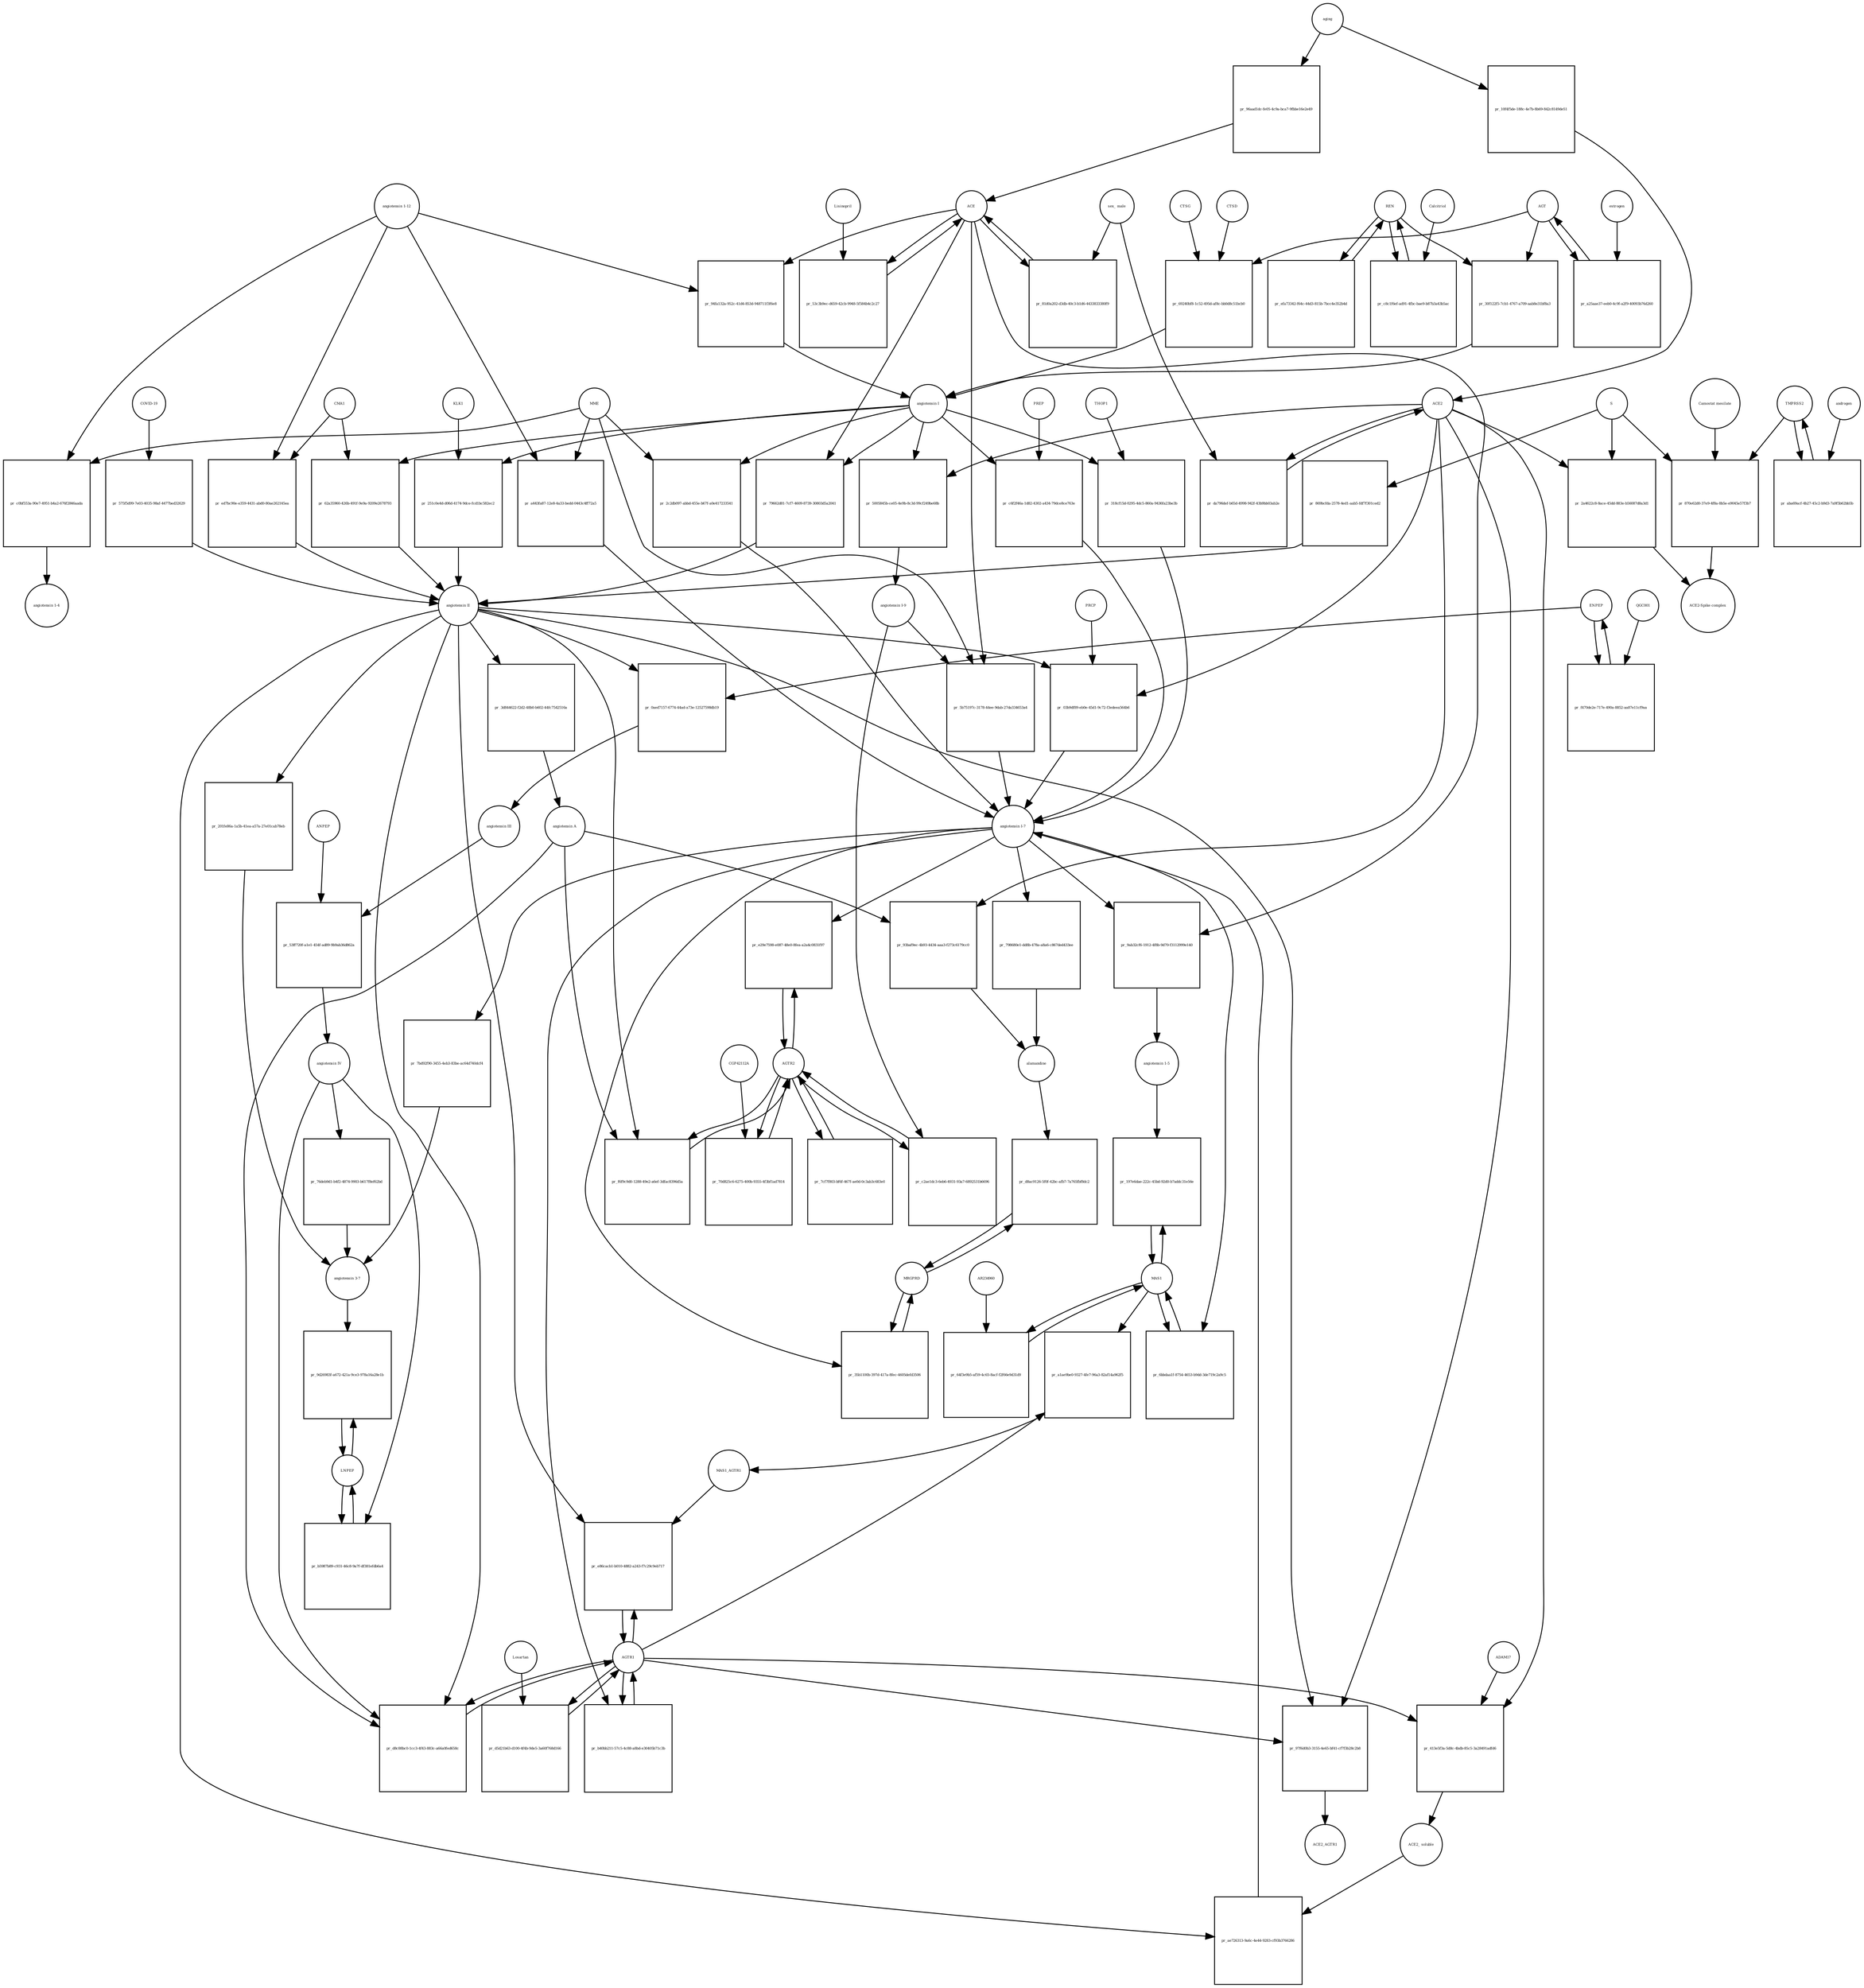 strict digraph  {
"angiotensin I" [annotation="urn_miriam_obo.chebi_CHEBI%3A2718", bipartite=0, cls="simple chemical", fontsize=4, label="angiotensin I", shape=circle];
"pr_79662d81-7cf7-4609-8739-30803d5a2041" [annotation="", bipartite=1, cls=process, fontsize=4, label="pr_79662d81-7cf7-4609-8739-30803d5a2041", shape=square];
"angiotensin II" [annotation="urn_miriam_obo.chebi_CHEBI%3A2718", bipartite=0, cls="simple chemical", fontsize=4, label="angiotensin II", shape=circle];
ACE [annotation="urn_miriam_hgnc_HGNC%3A2707", bipartite=0, cls=macromolecule, fontsize=4, label=ACE, shape=circle];
"pr_5005845b-ce05-4e9b-8c3d-99cf249be68b" [annotation="", bipartite=1, cls=process, fontsize=4, label="pr_5005845b-ce05-4e9b-8c3d-99cf249be68b", shape=square];
"angiotensin I-9" [annotation="urn_miriam_obo.chebi_CHEBI%3A80128", bipartite=0, cls="simple chemical", fontsize=4, label="angiotensin I-9", shape=circle];
ACE2 [annotation="urn_miriam_hgnc_HGNC%3A13557", bipartite=0, cls=macromolecule, fontsize=4, label=ACE2, shape=circle];
"pr_5b75197c-3178-44ee-9dab-27da334653a4" [annotation="", bipartite=1, cls=process, fontsize=4, label="pr_5b75197c-3178-44ee-9dab-27da334653a4", shape=square];
"angiotensin I-7" [annotation="urn_miriam_obo.chebi_CHEBI%3A55438", bipartite=0, cls="simple chemical", fontsize=4, label="angiotensin I-7", shape=circle];
MME [annotation="urn_miriam_hgnc_HGNC%3A7154", bipartite=0, cls=macromolecule, fontsize=4, label=MME, shape=circle];
"pr_03b9df89-eb0e-45d1-9c72-f3edeea564b6" [annotation="", bipartite=1, cls=process, fontsize=4, label="pr_03b9df89-eb0e-45d1-9c72-f3edeea564b6", shape=square];
PRCP [annotation="urn_miriam_hgnc_HGNC%3A9344", bipartite=0, cls=macromolecule, fontsize=4, label=PRCP, shape=circle];
"pr_9ab32cf6-1912-4f8b-9d70-f3112999e140" [annotation="", bipartite=1, cls=process, fontsize=4, label="pr_9ab32cf6-1912-4f8b-9d70-f3112999e140", shape=square];
"angiotensin 1-5" [annotation="urn_miriam_obo.chebi_CHEBI%3A80129", bipartite=0, cls="simple chemical", fontsize=4, label="angiotensin 1-5", shape=circle];
REN [annotation="urn_miriam_hgnc_HGNC%3A9958", bipartite=0, cls=macromolecule, fontsize=4, label=REN, shape=circle];
"pr_c8c1f6ef-ad91-4fbc-bae9-b87b3a43b5ac" [annotation="", bipartite=1, cls="omitted process", fontsize=4, label="pr_c8c1f6ef-ad91-4fbc-bae9-b87b3a43b5ac", shape=square];
Calcitriol [annotation="urn_miriam_obo.chebi_CHEBI%3A17823", bipartite=0, cls="simple chemical", fontsize=4, label=Calcitriol, shape=circle];
AGT [annotation="urn_miriam_hgnc_HGNC%3A333", bipartite=0, cls=macromolecule, fontsize=4, label=AGT, shape=circle];
"pr_30f122f5-7cb1-4767-a709-aab8e31bf8a3" [annotation="", bipartite=1, cls=process, fontsize=4, label="pr_30f122f5-7cb1-4767-a709-aab8e31bf8a3", shape=square];
"pr_2c2db097-abbd-455e-b67f-a0e417233541" [annotation="", bipartite=1, cls=process, fontsize=4, label="pr_2c2db097-abbd-455e-b67f-a0e417233541", shape=square];
MAS1 [annotation="urn_miriam_hgnc_HGNC%3A6899", bipartite=0, cls=macromolecule, fontsize=4, label=MAS1, shape=circle];
"pr_197e6dae-222c-45bd-92d0-b7addc31e56e" [annotation="", bipartite=1, cls=process, fontsize=4, label="pr_197e6dae-222c-45bd-92d0-b7addc31e56e", shape=square];
"pr_798680e1-dd8b-478a-a8a6-c867ded433ee" [annotation="", bipartite=1, cls=process, fontsize=4, label="pr_798680e1-dd8b-478a-a8a6-c867ded433ee", shape=square];
alamandine [annotation="", bipartite=0, cls="simple chemical", fontsize=4, label=alamandine, shape=circle];
"pr_3d844622-f2d2-48b0-b602-44fc7542516a" [annotation="", bipartite=1, cls=process, fontsize=4, label="pr_3d844622-f2d2-48b0-b602-44fc7542516a", shape=square];
"angiotensin A" [annotation="urn_miriam_kegg.compound_C20970", bipartite=0, cls="simple chemical", fontsize=4, label="angiotensin A", shape=circle];
"pr_93baf9ec-4b93-4434-aaa3-f273c6179cc0" [annotation="", bipartite=1, cls=process, fontsize=4, label="pr_93baf9ec-4b93-4434-aaa3-f273c6179cc0", shape=square];
"pr_0aed7157-6774-44ad-a73e-12527598db19" [annotation="", bipartite=1, cls=process, fontsize=4, label="pr_0aed7157-6774-44ad-a73e-12527598db19", shape=square];
"angiotensin III" [annotation="urn_miriam_obo.chebi_CHEBI%3A89666", bipartite=0, cls="simple chemical", fontsize=4, label="angiotensin III", shape=circle];
ENPEP [annotation="", bipartite=0, cls=macromolecule, fontsize=4, label=ENPEP, shape=circle];
"pr_53ff720f-a1e1-454f-ad89-9b9ab36d862a" [annotation="", bipartite=1, cls=process, fontsize=4, label="pr_53ff720f-a1e1-454f-ad89-9b9ab36d862a", shape=square];
"angiotensin IV" [annotation="urn_miriam_pubmed_32333398|urn_miriam_obo.chebi_CHEBI%3A80127", bipartite=0, cls="simple chemical", fontsize=4, label="angiotensin IV", shape=circle];
"ANPEP " [annotation="urn_miriam_hgnc_HGNC%3A500", bipartite=0, cls=macromolecule, fontsize=4, label="ANPEP ", shape=circle];
AGTR2 [annotation="urn_miriam_hgnc_HGNC%3A338", bipartite=0, cls=macromolecule, fontsize=4, label=AGTR2, shape=circle];
"pr_70d825c6-6275-400b-9355-4f3bf1ad7814" [annotation="", bipartite=1, cls=process, fontsize=4, label="pr_70d825c6-6275-400b-9355-4f3bf1ad7814", shape=square];
CGP42112A [annotation="urn_miriam_obo.chebi_CHEBI%3A147302", bipartite=0, cls="simple chemical", fontsize=4, label=CGP42112A, shape=circle];
"pr_efa73342-f64c-44d3-815b-7bcc4e352b4d" [annotation="", bipartite=1, cls=process, fontsize=4, label="pr_efa73342-f64c-44d3-815b-7bcc4e352b4d", shape=square];
"pr_413e5f3a-5d8c-4bdb-85c5-3a28491adfd6" [annotation="", bipartite=1, cls=process, fontsize=4, label="pr_413e5f3a-5d8c-4bdb-85c5-3a28491adfd6", shape=square];
"ACE2_ soluble" [annotation="urn_miriam_hgnc.symbol_ACE2", bipartite=0, cls=macromolecule, fontsize=4, label="ACE2_ soluble", shape=circle];
ADAM17 [annotation="urn_miriam_hgnc_HGNC%3A195", bipartite=0, cls=macromolecule, fontsize=4, label=ADAM17, shape=circle];
AGTR1 [annotation="urn_miriam_hgnc_HGNC%3A336", bipartite=0, cls=macromolecule, fontsize=4, label=AGTR1, shape=circle];
"pr_f6f9c9d0-1288-49e2-a6ef-3dfac8396d5a" [annotation="", bipartite=1, cls=process, fontsize=4, label="pr_f6f9c9d0-1288-49e2-a6ef-3dfac8396d5a", shape=square];
"pr_10f4f5de-188c-4e7b-8b69-842c8149de51" [annotation="", bipartite=1, cls=process, fontsize=4, label="pr_10f4f5de-188c-4e7b-8b69-842c8149de51", shape=square];
aging [annotation="urn_miriam_obo.go_GO%3A0007568", bipartite=0, cls=phenotype, fontsize=4, label=aging, shape=circle];
MRGPRD [annotation="urn_miriam_hgnc_HGNC%3A29626", bipartite=0, cls=macromolecule, fontsize=4, label=MRGPRD, shape=circle];
"pr_d8ac9126-5f0f-42bc-afb7-7a765fbf8dc2" [annotation="", bipartite=1, cls=process, fontsize=4, label="pr_d8ac9126-5f0f-42bc-afb7-7a765fbf8dc2", shape=square];
"pr_ae726313-9a6c-4e44-9283-cf93b3766286" [annotation="", bipartite=1, cls=process, fontsize=4, label="pr_ae726313-9a6c-4e44-9283-cf93b3766286", shape=square];
"pr_96aad1dc-fe05-4c9a-bca7-9fbbe16e2e49" [annotation="", bipartite=1, cls=process, fontsize=4, label="pr_96aad1dc-fe05-4c9a-bca7-9fbbe16e2e49", shape=square];
"pr_da796def-b65d-4998-942f-43b9bb03ab2e" [annotation="", bipartite=1, cls=process, fontsize=4, label="pr_da796def-b65d-4998-942f-43b9bb03ab2e", shape=square];
"sex_ male" [annotation=urn_miriam_mesh_D008297, bipartite=0, cls=phenotype, fontsize=4, label="sex_ male", shape=circle];
"pr_869bcfda-2578-4ed1-aab5-fdf7f301ced2" [annotation="", bipartite=1, cls=process, fontsize=4, label="pr_869bcfda-2578-4ed1-aab5-fdf7f301ced2", shape=square];
S [annotation="urn_miriam_uniprot_P0DTC2|urn_miriam_uniprot_P59594", bipartite=0, cls=macromolecule, fontsize=4, label=S, shape=circle];
"pr_81d0a202-d3db-40c3-b1d6-4433833380f9" [annotation="", bipartite=1, cls=process, fontsize=4, label="pr_81d0a202-d3db-40c3-b1d6-4433833380f9", shape=square];
"pr_d8c88bc0-1cc3-4f43-883c-a66a0fed658c" [annotation="", bipartite=1, cls=process, fontsize=4, label="pr_d8c88bc0-1cc3-4f43-883c-a66a0fed658c", shape=square];
"pr_97f6d0b3-3155-4e65-bf41-cf7f3b28c2b8" [annotation="", bipartite=1, cls=process, fontsize=4, label="pr_97f6d0b3-3155-4e65-bf41-cf7f3b28c2b8", shape=square];
ACE2_AGTR1 [annotation=urn_miriam_pubmed_25225202, bipartite=0, cls=complex, fontsize=4, label=ACE2_AGTR1, shape=circle];
"pr_2a4622c8-8ace-45dd-883e-b56087d8a3d1" [annotation="", bipartite=1, cls=process, fontsize=4, label="pr_2a4622c8-8ace-45dd-883e-b56087d8a3d1", shape=square];
"ACE2-Spike complex" [annotation=urn_miriam_pubmed_32275855, bipartite=0, cls=complex, fontsize=4, label="ACE2-Spike complex", shape=circle];
"pr_575f5d99-7e03-4035-98af-4477bed32629" [annotation="", bipartite=1, cls=process, fontsize=4, label="pr_575f5d99-7e03-4035-98af-4477bed32629", shape=square];
"COVID-19" [annotation="urn_miriam_taxonomy_2697049|urn_miriam_mesh_C000657245", bipartite=0, cls=phenotype, fontsize=4, label="COVID-19", shape=circle];
"angiotensin 1-12" [annotation=urn_miriam_pubmed_27465904, bipartite=0, cls="simple chemical", fontsize=4, label="angiotensin 1-12", shape=circle];
"pr_ed7bc90e-e359-4431-abd0-80ae262145ea" [annotation="", bipartite=1, cls=process, fontsize=4, label="pr_ed7bc90e-e359-4431-abd0-80ae262145ea", shape=square];
CMA1 [annotation="urn_miriam_hgnc_HGNC%3A2097", bipartite=0, cls=macromolecule, fontsize=4, label=CMA1, shape=circle];
TMPRSS2 [annotation="urn_miriam_hgnc_HGNC%3A11876", bipartite=0, cls=macromolecule, fontsize=4, label=TMPRSS2, shape=circle];
"pr_aba69acf-4b27-45c2-b9d3-7a9f5b62bb5b" [annotation="", bipartite=1, cls="omitted process", fontsize=4, label="pr_aba69acf-4b27-45c2-b9d3-7a9f5b62bb5b", shape=square];
androgen [annotation="urn_miriam_obo.chebi_CHEBI%3A50113", bipartite=0, cls="simple chemical", fontsize=4, label=androgen, shape=circle];
"pr_a25aae37-eeb0-4c9f-a2f9-40093b76d260" [annotation="", bipartite=1, cls="omitted process", fontsize=4, label="pr_a25aae37-eeb0-4c9f-a2f9-40093b76d260", shape=square];
estrogen [annotation="urn_miriam_obo.chebi_CHEBI%3A50114", bipartite=0, cls="simple chemical", fontsize=4, label=estrogen, shape=circle];
"pr_c0bf553a-90e7-4951-b4a2-676f2846aada" [annotation="", bipartite=1, cls=process, fontsize=4, label="pr_c0bf553a-90e7-4951-b4a2-676f2846aada", shape=square];
"angiotensin 1-4" [annotation=urn_miriam_pubmed_22490446, bipartite=0, cls="simple chemical", fontsize=4, label="angiotensin 1-4", shape=circle];
"pr_a1ae9be0-9327-4fe7-96a3-82af14a962f5" [annotation="", bipartite=1, cls=process, fontsize=4, label="pr_a1ae9be0-9327-4fe7-96a3-82af14a962f5", shape=square];
MAS1_AGTR1 [annotation=urn_miriam_pubmed_15809376, bipartite=0, cls=complex, fontsize=4, label=MAS1_AGTR1, shape=circle];
"pr_e86cacb1-b010-4882-a243-f7c29c9eb717" [annotation="", bipartite=1, cls=process, fontsize=4, label="pr_e86cacb1-b010-4882-a243-f7c29c9eb717", shape=square];
"pr_53c3b9ec-d659-42cb-9948-5f584b4c2c27" [annotation="", bipartite=1, cls=process, fontsize=4, label="pr_53c3b9ec-d659-42cb-9948-5f584b4c2c27", shape=square];
Lisinopril [annotation="urn_miriam_obo.chebi_CHEBI%3A43755", bipartite=0, cls="simple chemical", fontsize=4, label=Lisinopril, shape=circle];
"pr_94fa132a-952c-41d4-853d-948711f3f6e8" [annotation="", bipartite=1, cls=process, fontsize=4, label="pr_94fa132a-952c-41d4-853d-948711f3f6e8", shape=square];
LNPEP [annotation="urn_miriam_hgnc_HGNC%3A6656", bipartite=0, cls=macromolecule, fontsize=4, label=LNPEP, shape=circle];
"pr_b5987b89-c931-46c8-9a7f-df381efdb6a4" [annotation="", bipartite=1, cls=process, fontsize=4, label="pr_b5987b89-c931-46c8-9a7f-df381efdb6a4", shape=square];
"pr_a443fa87-12e8-4a33-bedd-0443c4ff72a5" [annotation="", bipartite=1, cls=process, fontsize=4, label="pr_a443fa87-12e8-4a33-bedd-0443c4ff72a5", shape=square];
"pr_64f3e9b5-af59-4c65-8acf-f2f66e9d31d9" [annotation="", bipartite=1, cls=process, fontsize=4, label="pr_64f3e9b5-af59-4c65-8acf-f2f66e9d31d9", shape=square];
AR234960 [annotation="urn_miriam_pubchem.compound_146025955", bipartite=0, cls="simple chemical", fontsize=4, label=AR234960, shape=circle];
"pr_f470de2e-717e-490a-8852-aa87e11cf9aa" [annotation="", bipartite=1, cls=process, fontsize=4, label="pr_f470de2e-717e-490a-8852-aa87e11cf9aa", shape=square];
QGC001 [annotation=urn_miriam_pubmed_24337978, bipartite=0, cls="simple chemical", fontsize=4, label=QGC001, shape=circle];
"pr_69240bf8-1c52-495d-af8c-bb0d8c51bcb0" [annotation="", bipartite=1, cls=process, fontsize=4, label="pr_69240bf8-1c52-495d-af8c-bb0d8c51bcb0", shape=square];
CTSD [annotation="urn_miriam_hgnc_HGNC%3A2529", bipartite=0, cls=macromolecule, fontsize=4, label=CTSD, shape=circle];
CTSG [annotation="urn_miriam_hgnc_HGNC%3A2532", bipartite=0, cls=macromolecule, fontsize=4, label=CTSG, shape=circle];
"pr_62a35960-426b-491f-9e9a-9209e2678793" [annotation="", bipartite=1, cls=process, fontsize=4, label="pr_62a35960-426b-491f-9e9a-9209e2678793", shape=square];
"pr_251c0e4d-d06d-4174-9dce-fcd1bc582ec2" [annotation="", bipartite=1, cls=process, fontsize=4, label="pr_251c0e4d-d06d-4174-9dce-fcd1bc582ec2", shape=square];
KLK1 [annotation="urn_miriam_hgnc_HGNC%3A6357|urn_miriam_pubmed_6555043", bipartite=0, cls=macromolecule, fontsize=4, label=KLK1, shape=circle];
"pr_318cf15d-0295-4dc5-860a-9436fa23be3b" [annotation="", bipartite=1, cls=process, fontsize=4, label="pr_318cf15d-0295-4dc5-860a-9436fa23be3b", shape=square];
THOP1 [annotation="urn_miriam_hgnc_HGNC%3A11793", bipartite=0, cls=macromolecule, fontsize=4, label=THOP1, shape=circle];
"pr_c6f2f46a-1d82-4302-a434-79dce8ce763e" [annotation="", bipartite=1, cls=process, fontsize=4, label="pr_c6f2f46a-1d82-4302-a434-79dce8ce763e", shape=square];
PREP [annotation="urn_miriam_hgnc_HGNC%3A9358", bipartite=0, cls=macromolecule, fontsize=4, label=PREP, shape=circle];
"pr_d5d21b63-d100-4f4b-9de5-3a60f768d166" [annotation="", bipartite=1, cls=process, fontsize=4, label="pr_d5d21b63-d100-4f4b-9de5-3a60f768d166", shape=square];
Losartan [annotation="urn_miriam_obo.chebi_CHEBI%3A6541", bipartite=0, cls="simple chemical", fontsize=4, label=Losartan, shape=circle];
"pr_b40bb211-57c5-4c88-a8bd-e30405b71c3b" [annotation="", bipartite=1, cls=process, fontsize=4, label="pr_b40bb211-57c5-4c88-a8bd-e30405b71c3b", shape=square];
"pr_7cf7f803-bf6f-467f-ae0d-0c3ab3c683e0" [annotation="", bipartite=1, cls=process, fontsize=4, label="pr_7cf7f803-bf6f-467f-ae0d-0c3ab3c683e0", shape=square];
"pr_e29e7598-e087-48e0-8fea-a2a4c0831f97" [annotation="", bipartite=1, cls=process, fontsize=4, label="pr_e29e7598-e087-48e0-8fea-a2a4c0831f97", shape=square];
"pr_c2ae1dc3-6eb6-4931-93a7-6892531b6696" [annotation="", bipartite=1, cls=process, fontsize=4, label="pr_c2ae1dc3-6eb6-4931-93a7-6892531b6696", shape=square];
"pr_6bbdaa1f-8754-4653-b9dd-3de719c2a9c5" [annotation="", bipartite=1, cls=process, fontsize=4, label="pr_6bbdaa1f-8754-4653-b9dd-3de719c2a9c5", shape=square];
"pr_35b1100b-397d-417a-8fec-4605defd3506" [annotation="", bipartite=1, cls=process, fontsize=4, label="pr_35b1100b-397d-417a-8fec-4605defd3506", shape=square];
"pr_7bd92f90-3455-4eb3-83be-ac64d740dcf4" [annotation="", bipartite=1, cls=process, fontsize=4, label="pr_7bd92f90-3455-4eb3-83be-ac64d740dcf4", shape=square];
"angiotensin 3-7" [annotation=urn_miriam_pubmed_30934934, bipartite=0, cls="simple chemical", fontsize=4, label="angiotensin 3-7", shape=circle];
"pr_201fe86a-1a5b-41ea-a57a-27e01cab78eb" [annotation="", bipartite=1, cls=process, fontsize=4, label="pr_201fe86a-1a5b-41ea-a57a-27e01cab78eb", shape=square];
"pr_76deb9d1-b4f2-4874-9903-b617f8ef62bd" [annotation="", bipartite=1, cls=process, fontsize=4, label="pr_76deb9d1-b4f2-4874-9903-b617f8ef62bd", shape=square];
"pr_870e62d0-37e9-4f8a-8b5e-e9045e57f3b7" [annotation="", bipartite=1, cls="omitted process", fontsize=4, label="pr_870e62d0-37e9-4f8a-8b5e-e9045e57f3b7", shape=square];
"Camostat mesilate" [annotation="urn_miriam_obo.chebi_CHEBI%3A135632", bipartite=0, cls="simple chemical", fontsize=4, label="Camostat mesilate", shape=circle];
"pr_9d26983f-a672-421a-9ce3-978a16a28e1b" [annotation="", bipartite=1, cls=process, fontsize=4, label="pr_9d26983f-a672-421a-9ce3-978a16a28e1b", shape=square];
"angiotensin I" -> "pr_79662d81-7cf7-4609-8739-30803d5a2041"  [annotation="", interaction_type=consumption];
"angiotensin I" -> "pr_5005845b-ce05-4e9b-8c3d-99cf249be68b"  [annotation="", interaction_type=consumption];
"angiotensin I" -> "pr_2c2db097-abbd-455e-b67f-a0e417233541"  [annotation="", interaction_type=consumption];
"angiotensin I" -> "pr_62a35960-426b-491f-9e9a-9209e2678793"  [annotation="", interaction_type=consumption];
"angiotensin I" -> "pr_251c0e4d-d06d-4174-9dce-fcd1bc582ec2"  [annotation="", interaction_type=consumption];
"angiotensin I" -> "pr_318cf15d-0295-4dc5-860a-9436fa23be3b"  [annotation="", interaction_type=consumption];
"angiotensin I" -> "pr_c6f2f46a-1d82-4302-a434-79dce8ce763e"  [annotation="", interaction_type=consumption];
"pr_79662d81-7cf7-4609-8739-30803d5a2041" -> "angiotensin II"  [annotation="", interaction_type=production];
"angiotensin II" -> "pr_03b9df89-eb0e-45d1-9c72-f3edeea564b6"  [annotation="", interaction_type=consumption];
"angiotensin II" -> "pr_3d844622-f2d2-48b0-b602-44fc7542516a"  [annotation="", interaction_type=consumption];
"angiotensin II" -> "pr_0aed7157-6774-44ad-a73e-12527598db19"  [annotation="", interaction_type=consumption];
"angiotensin II" -> "pr_f6f9c9d0-1288-49e2-a6ef-3dfac8396d5a"  [annotation="urn_miriam_pubmed_17630322|urn_miriam_taxonomy_9606|urn_miriam_pubmed_17138938", interaction_type=stimulation];
"angiotensin II" -> "pr_ae726313-9a6c-4e44-9283-cf93b3766286"  [annotation="", interaction_type=consumption];
"angiotensin II" -> "pr_d8c88bc0-1cc3-4f43-883c-a66a0fed658c"  [annotation="urn_miriam_pubmed_17630322|urn_miriam_taxonomy_40674|urn_miriam_pubmed_26497614|urn_miriam_pubmed_32333398|urn_miriam_pubmed_17138938", interaction_type=stimulation];
"angiotensin II" -> "pr_97f6d0b3-3155-4e65-bf41-cf7f3b28c2b8"  [annotation="urn_miriam_pubmed_25225202|urn_miriam_taxonomy_40674", interaction_type=inhibition];
"angiotensin II" -> "pr_e86cacb1-b010-4882-a243-f7c29c9eb717"  [annotation="urn_miriam_pubmed_15809376|urn_miriam_taxonomy_40674", interaction_type=stimulation];
"angiotensin II" -> "pr_201fe86a-1a5b-41ea-a57a-27e01cab78eb"  [annotation="", interaction_type=consumption];
ACE -> "pr_79662d81-7cf7-4609-8739-30803d5a2041"  [annotation="urn_miriam_taxonomy_9606|urn_miriam_pubmed_190881|urn_miriam_pubmed_10969042", interaction_type=catalysis];
ACE -> "pr_5b75197c-3178-44ee-9dab-27da334653a4"  [annotation="urn_miriam_pubmed_15283675|urn_miriam_taxonomy_9606", interaction_type=catalysis];
ACE -> "pr_9ab32cf6-1912-4f8b-9d70-f3112999e140"  [annotation="urn_miriam_pubmed_10969042|urn_miriam_taxonomy_9606", interaction_type=catalysis];
ACE -> "pr_81d0a202-d3db-40c3-b1d6-4433833380f9"  [annotation="", interaction_type=consumption];
ACE -> "pr_53c3b9ec-d659-42cb-9948-5f584b4c2c27"  [annotation="", interaction_type=consumption];
ACE -> "pr_94fa132a-952c-41d4-853d-948711f3f6e8"  [annotation="urn_miriam_pubmed_22490446|urn_miriam_taxonomy_10116", interaction_type=catalysis];
"pr_5005845b-ce05-4e9b-8c3d-99cf249be68b" -> "angiotensin I-9"  [annotation="", interaction_type=production];
"angiotensin I-9" -> "pr_5b75197c-3178-44ee-9dab-27da334653a4"  [annotation="", interaction_type=consumption];
"angiotensin I-9" -> "pr_c2ae1dc3-6eb6-4931-93a7-6892531b6696"  [annotation="urn_miriam_pubmed_30048754|urn_miriam_taxonomy_10116", interaction_type=stimulation];
ACE2 -> "pr_5005845b-ce05-4e9b-8c3d-99cf249be68b"  [annotation="urn_miriam_pubmed_10969042|urn_miriam_taxonomy_9606", interaction_type=catalysis];
ACE2 -> "pr_03b9df89-eb0e-45d1-9c72-f3edeea564b6"  [annotation="urn_miriam_taxonomy_10090|urn_miriam_pubmed_23392115", interaction_type=catalysis];
ACE2 -> "pr_93baf9ec-4b93-4434-aaa3-f273c6179cc0"  [annotation="urn_miriam_pubmed_23446738|urn_miriam_taxonomy_9606", interaction_type=catalysis];
ACE2 -> "pr_413e5f3a-5d8c-4bdb-85c5-3a28491adfd6"  [annotation="", interaction_type=consumption];
ACE2 -> "pr_da796def-b65d-4998-942f-43b9bb03ab2e"  [annotation="", interaction_type=consumption];
ACE2 -> "pr_97f6d0b3-3155-4e65-bf41-cf7f3b28c2b8"  [annotation="", interaction_type=consumption];
ACE2 -> "pr_2a4622c8-8ace-45dd-883e-b56087d8a3d1"  [annotation="", interaction_type=consumption];
"pr_5b75197c-3178-44ee-9dab-27da334653a4" -> "angiotensin I-7"  [annotation="", interaction_type=production];
"angiotensin I-7" -> "pr_9ab32cf6-1912-4f8b-9d70-f3112999e140"  [annotation="", interaction_type=consumption];
"angiotensin I-7" -> "pr_798680e1-dd8b-478a-a8a6-c867ded433ee"  [annotation="", interaction_type=consumption];
"angiotensin I-7" -> "pr_b40bb211-57c5-4c88-a8bd-e30405b71c3b"  [annotation="urn_miriam_pubmed_29928987|urn_miriam_taxonomy_9606", interaction_type=inhibition];
"angiotensin I-7" -> "pr_e29e7598-e087-48e0-8fea-a2a4c0831f97"  [annotation="urn_miriam_pubmed_15767466|urn_miriam_taxonomy_10116", interaction_type=stimulation];
"angiotensin I-7" -> "pr_6bbdaa1f-8754-4653-b9dd-3de719c2a9c5"  [annotation="urn_miriam_pubmed_27217404|urn_miriam_taxonomy_9606", interaction_type=stimulation];
"angiotensin I-7" -> "pr_35b1100b-397d-417a-8fec-4605defd3506"  [annotation="urn_miriam_pubmed_27217404|urn_miriam_taxonomy_9606", interaction_type=stimulation];
"angiotensin I-7" -> "pr_7bd92f90-3455-4eb3-83be-ac64d740dcf4"  [annotation="", interaction_type=consumption];
MME -> "pr_5b75197c-3178-44ee-9dab-27da334653a4"  [annotation="urn_miriam_pubmed_15283675|urn_miriam_taxonomy_9606", interaction_type=catalysis];
MME -> "pr_2c2db097-abbd-455e-b67f-a0e417233541"  [annotation="urn_miriam_taxonomy_9606|urn_miriam_pubmed_15283675", interaction_type=catalysis];
MME -> "pr_c0bf553a-90e7-4951-b4a2-676f2846aada"  [annotation="urn_miriam_pubmed_22490446|urn_miriam_taxonomy_10116", interaction_type=catalysis];
MME -> "pr_a443fa87-12e8-4a33-bedd-0443c4ff72a5"  [annotation="urn_miriam_pubmed_22490446|urn_miriam_taxonomy_10116", interaction_type=catalysis];
"pr_03b9df89-eb0e-45d1-9c72-f3edeea564b6" -> "angiotensin I-7"  [annotation="", interaction_type=production];
PRCP -> "pr_03b9df89-eb0e-45d1-9c72-f3edeea564b6"  [annotation="urn_miriam_taxonomy_10090|urn_miriam_pubmed_23392115", interaction_type=catalysis];
"pr_9ab32cf6-1912-4f8b-9d70-f3112999e140" -> "angiotensin 1-5"  [annotation="", interaction_type=production];
"angiotensin 1-5" -> "pr_197e6dae-222c-45bd-92d0-b7addc31e56e"  [annotation="urn_miriam_pubmed_27660028|urn_miriam_taxonomy_10116|urn_miriam_taxonomy_9606|urn_miriam_pubmed_27217404", interaction_type=stimulation];
REN -> "pr_c8c1f6ef-ad91-4fbc-bae9-b87b3a43b5ac"  [annotation="", interaction_type=consumption];
REN -> "pr_30f122f5-7cb1-4767-a709-aab8e31bf8a3"  [annotation="urn_miriam_pubmed_10585461|urn_miriam_pubmed_30934934|urn_miriam_pubmed_6172448|urn_miriam_taxonomy_9606", interaction_type=catalysis];
REN -> "pr_efa73342-f64c-44d3-815b-7bcc4e352b4d"  [annotation="", interaction_type=consumption];
"pr_c8c1f6ef-ad91-4fbc-bae9-b87b3a43b5ac" -> REN  [annotation="", interaction_type=production];
Calcitriol -> "pr_c8c1f6ef-ad91-4fbc-bae9-b87b3a43b5ac"  [annotation="", interaction_type=inhibition];
AGT -> "pr_30f122f5-7cb1-4767-a709-aab8e31bf8a3"  [annotation="", interaction_type=consumption];
AGT -> "pr_a25aae37-eeb0-4c9f-a2f9-40093b76d260"  [annotation="", interaction_type=consumption];
AGT -> "pr_69240bf8-1c52-495d-af8c-bb0d8c51bcb0"  [annotation="", interaction_type=consumption];
"pr_30f122f5-7cb1-4767-a709-aab8e31bf8a3" -> "angiotensin I"  [annotation="", interaction_type=production];
"pr_2c2db097-abbd-455e-b67f-a0e417233541" -> "angiotensin I-7"  [annotation="", interaction_type=production];
MAS1 -> "pr_197e6dae-222c-45bd-92d0-b7addc31e56e"  [annotation="", interaction_type=consumption];
MAS1 -> "pr_a1ae9be0-9327-4fe7-96a3-82af14a962f5"  [annotation="", interaction_type=consumption];
MAS1 -> "pr_64f3e9b5-af59-4c65-8acf-f2f66e9d31d9"  [annotation="", interaction_type=consumption];
MAS1 -> "pr_6bbdaa1f-8754-4653-b9dd-3de719c2a9c5"  [annotation="", interaction_type=consumption];
"pr_197e6dae-222c-45bd-92d0-b7addc31e56e" -> MAS1  [annotation="", interaction_type=production];
"pr_798680e1-dd8b-478a-a8a6-c867ded433ee" -> alamandine  [annotation="", interaction_type=production];
alamandine -> "pr_d8ac9126-5f0f-42bc-afb7-7a765fbf8dc2"  [annotation="urn_miriam_pubmed_23446738|urn_miriam_taxonomy_9606", interaction_type=stimulation];
"pr_3d844622-f2d2-48b0-b602-44fc7542516a" -> "angiotensin A"  [annotation="", interaction_type=production];
"angiotensin A" -> "pr_93baf9ec-4b93-4434-aaa3-f273c6179cc0"  [annotation="", interaction_type=consumption];
"angiotensin A" -> "pr_f6f9c9d0-1288-49e2-a6ef-3dfac8396d5a"  [annotation="urn_miriam_pubmed_17630322|urn_miriam_taxonomy_9606|urn_miriam_pubmed_17138938", interaction_type=stimulation];
"angiotensin A" -> "pr_d8c88bc0-1cc3-4f43-883c-a66a0fed658c"  [annotation="urn_miriam_pubmed_17630322|urn_miriam_taxonomy_40674|urn_miriam_pubmed_26497614|urn_miriam_pubmed_32333398|urn_miriam_pubmed_17138938", interaction_type=stimulation];
"pr_93baf9ec-4b93-4434-aaa3-f273c6179cc0" -> alamandine  [annotation="", interaction_type=production];
"pr_0aed7157-6774-44ad-a73e-12527598db19" -> "angiotensin III"  [annotation="", interaction_type=production];
"angiotensin III" -> "pr_53ff720f-a1e1-454f-ad89-9b9ab36d862a"  [annotation="", interaction_type=consumption];
ENPEP -> "pr_0aed7157-6774-44ad-a73e-12527598db19"  [annotation="urn_miriam_pubmed_8876246|urn_miriam_taxonomy_10090", interaction_type=catalysis];
ENPEP -> "pr_f470de2e-717e-490a-8852-aa87e11cf9aa"  [annotation="", interaction_type=consumption];
"pr_53ff720f-a1e1-454f-ad89-9b9ab36d862a" -> "angiotensin IV"  [annotation="", interaction_type=production];
"angiotensin IV" -> "pr_d8c88bc0-1cc3-4f43-883c-a66a0fed658c"  [annotation="urn_miriam_pubmed_17630322|urn_miriam_taxonomy_40674|urn_miriam_pubmed_26497614|urn_miriam_pubmed_32333398|urn_miriam_pubmed_17138938", interaction_type=stimulation];
"angiotensin IV" -> "pr_b5987b89-c931-46c8-9a7f-df381efdb6a4"  [annotation="urn_miriam_pubmed_11707427|urn_miriam_taxonomy_10090", interaction_type=stimulation];
"angiotensin IV" -> "pr_76deb9d1-b4f2-4874-9903-b617f8ef62bd"  [annotation="", interaction_type=consumption];
"ANPEP " -> "pr_53ff720f-a1e1-454f-ad89-9b9ab36d862a"  [annotation="urn_miriam_pubmed_8876246|urn_miriam_taxonomy_10090", interaction_type=catalysis];
AGTR2 -> "pr_70d825c6-6275-400b-9355-4f3bf1ad7814"  [annotation="", interaction_type=consumption];
AGTR2 -> "pr_f6f9c9d0-1288-49e2-a6ef-3dfac8396d5a"  [annotation="", interaction_type=consumption];
AGTR2 -> "pr_7cf7f803-bf6f-467f-ae0d-0c3ab3c683e0"  [annotation="", interaction_type=consumption];
AGTR2 -> "pr_e29e7598-e087-48e0-8fea-a2a4c0831f97"  [annotation="", interaction_type=consumption];
AGTR2 -> "pr_c2ae1dc3-6eb6-4931-93a7-6892531b6696"  [annotation="", interaction_type=consumption];
"pr_70d825c6-6275-400b-9355-4f3bf1ad7814" -> AGTR2  [annotation="", interaction_type=production];
CGP42112A -> "pr_70d825c6-6275-400b-9355-4f3bf1ad7814"  [annotation=urn_miriam_pubmed_25014541, interaction_type=stimulation];
"pr_efa73342-f64c-44d3-815b-7bcc4e352b4d" -> REN  [annotation="", interaction_type=production];
"pr_413e5f3a-5d8c-4bdb-85c5-3a28491adfd6" -> "ACE2_ soluble"  [annotation="", interaction_type=production];
"ACE2_ soluble" -> "pr_ae726313-9a6c-4e44-9283-cf93b3766286"  [annotation="urn_miriam_pubmed_28512108|urn_miriam_taxonomy_9606", interaction_type=stimulation];
ADAM17 -> "pr_413e5f3a-5d8c-4bdb-85c5-3a28491adfd6"  [annotation="urn_miriam_pubmed_24227843|urn_miriam_taxonomy_9606|urn_miriam_pubmed_32333398|urn_miriam_pubmed_28512108", interaction_type=catalysis];
AGTR1 -> "pr_413e5f3a-5d8c-4bdb-85c5-3a28491adfd6"  [annotation="urn_miriam_pubmed_24227843|urn_miriam_taxonomy_9606|urn_miriam_pubmed_32333398|urn_miriam_pubmed_28512108", interaction_type=stimulation];
AGTR1 -> "pr_d8c88bc0-1cc3-4f43-883c-a66a0fed658c"  [annotation="", interaction_type=consumption];
AGTR1 -> "pr_97f6d0b3-3155-4e65-bf41-cf7f3b28c2b8"  [annotation="", interaction_type=consumption];
AGTR1 -> "pr_a1ae9be0-9327-4fe7-96a3-82af14a962f5"  [annotation="", interaction_type=consumption];
AGTR1 -> "pr_e86cacb1-b010-4882-a243-f7c29c9eb717"  [annotation="", interaction_type=consumption];
AGTR1 -> "pr_d5d21b63-d100-4f4b-9de5-3a60f768d166"  [annotation="", interaction_type=consumption];
AGTR1 -> "pr_b40bb211-57c5-4c88-a8bd-e30405b71c3b"  [annotation="", interaction_type=consumption];
"pr_f6f9c9d0-1288-49e2-a6ef-3dfac8396d5a" -> AGTR2  [annotation="", interaction_type=production];
"pr_10f4f5de-188c-4e7b-8b69-842c8149de51" -> ACE2  [annotation="", interaction_type=production];
aging -> "pr_10f4f5de-188c-4e7b-8b69-842c8149de51"  [annotation="urn_miriam_pubmed_20689271|urn_miriam_taxonomy_10116", interaction_type=inhibition];
aging -> "pr_96aad1dc-fe05-4c9a-bca7-9fbbe16e2e49"  [annotation="urn_miriam_pubmed_20689271|urn_miriam_taxonomy_10116", interaction_type=stimulation];
MRGPRD -> "pr_d8ac9126-5f0f-42bc-afb7-7a765fbf8dc2"  [annotation="", interaction_type=consumption];
MRGPRD -> "pr_35b1100b-397d-417a-8fec-4605defd3506"  [annotation="", interaction_type=consumption];
"pr_d8ac9126-5f0f-42bc-afb7-7a765fbf8dc2" -> MRGPRD  [annotation="", interaction_type=production];
"pr_ae726313-9a6c-4e44-9283-cf93b3766286" -> "angiotensin I-7"  [annotation="", interaction_type=production];
"pr_96aad1dc-fe05-4c9a-bca7-9fbbe16e2e49" -> ACE  [annotation="", interaction_type=production];
"pr_da796def-b65d-4998-942f-43b9bb03ab2e" -> ACE2  [annotation="", interaction_type=production];
"sex_ male" -> "pr_da796def-b65d-4998-942f-43b9bb03ab2e"  [annotation="urn_miriam_pubmed_26171856|urn_miriam_taxonomy_10116", interaction_type=stimulation];
"sex_ male" -> "pr_81d0a202-d3db-40c3-b1d6-4433833380f9"  [annotation="urn_miriam_pubmed_26171856|urn_miriam_taxonomy_10116", interaction_type=stimulation];
"pr_869bcfda-2578-4ed1-aab5-fdf7f301ced2" -> "angiotensin II"  [annotation="", interaction_type=production];
S -> "pr_869bcfda-2578-4ed1-aab5-fdf7f301ced2"  [annotation="urn_miriam_pubmed_16007097|urn_miriam_taxonomy_10090", interaction_type=stimulation];
S -> "pr_2a4622c8-8ace-45dd-883e-b56087d8a3d1"  [annotation="", interaction_type=consumption];
S -> "pr_870e62d0-37e9-4f8a-8b5e-e9045e57f3b7"  [annotation="", interaction_type=consumption];
"pr_81d0a202-d3db-40c3-b1d6-4433833380f9" -> ACE  [annotation="", interaction_type=production];
"pr_d8c88bc0-1cc3-4f43-883c-a66a0fed658c" -> AGTR1  [annotation="", interaction_type=production];
"pr_97f6d0b3-3155-4e65-bf41-cf7f3b28c2b8" -> ACE2_AGTR1  [annotation="", interaction_type=production];
"pr_2a4622c8-8ace-45dd-883e-b56087d8a3d1" -> "ACE2-Spike complex"  [annotation="", interaction_type=production];
"pr_575f5d99-7e03-4035-98af-4477bed32629" -> "angiotensin II"  [annotation="", interaction_type=production];
"COVID-19" -> "pr_575f5d99-7e03-4035-98af-4477bed32629"  [annotation="urn_miriam_pubmed_32048163|urn_miriam_taxonomy_9606", interaction_type=stimulation];
"angiotensin 1-12" -> "pr_ed7bc90e-e359-4431-abd0-80ae262145ea"  [annotation="", interaction_type=consumption];
"angiotensin 1-12" -> "pr_c0bf553a-90e7-4951-b4a2-676f2846aada"  [annotation="", interaction_type=consumption];
"angiotensin 1-12" -> "pr_94fa132a-952c-41d4-853d-948711f3f6e8"  [annotation="", interaction_type=consumption];
"angiotensin 1-12" -> "pr_a443fa87-12e8-4a33-bedd-0443c4ff72a5"  [annotation="", interaction_type=consumption];
"pr_ed7bc90e-e359-4431-abd0-80ae262145ea" -> "angiotensin II"  [annotation="", interaction_type=production];
CMA1 -> "pr_ed7bc90e-e359-4431-abd0-80ae262145ea"  [annotation="urn_miriam_pubmed_22180785|urn_miriam_taxonomy_9606", interaction_type=catalysis];
CMA1 -> "pr_62a35960-426b-491f-9e9a-9209e2678793"  [annotation="urn_miriam_pubmed_2266130|urn_miriam_taxonomy_9606", interaction_type=catalysis];
TMPRSS2 -> "pr_aba69acf-4b27-45c2-b9d3-7a9f5b62bb5b"  [annotation="", interaction_type=consumption];
TMPRSS2 -> "pr_870e62d0-37e9-4f8a-8b5e-e9045e57f3b7"  [annotation="urn_miriam_pubmed_32142651|urn_miriam_taxonomy_9606", interaction_type=stimulation];
"pr_aba69acf-4b27-45c2-b9d3-7a9f5b62bb5b" -> TMPRSS2  [annotation="", interaction_type=production];
androgen -> "pr_aba69acf-4b27-45c2-b9d3-7a9f5b62bb5b"  [annotation="urn_miriam_pubmed_10485450|urn_miriam_taxonomy_9606", interaction_type=stimulation];
"pr_a25aae37-eeb0-4c9f-a2f9-40093b76d260" -> AGT  [annotation="", interaction_type=production];
estrogen -> "pr_a25aae37-eeb0-4c9f-a2f9-40093b76d260"  [annotation=urn_miriam_pubmed_30934934, interaction_type=stimulation];
"pr_c0bf553a-90e7-4951-b4a2-676f2846aada" -> "angiotensin 1-4"  [annotation="", interaction_type=production];
"pr_a1ae9be0-9327-4fe7-96a3-82af14a962f5" -> MAS1_AGTR1  [annotation="", interaction_type=production];
MAS1_AGTR1 -> "pr_e86cacb1-b010-4882-a243-f7c29c9eb717"  [annotation="urn_miriam_pubmed_15809376|urn_miriam_taxonomy_40674", interaction_type=inhibition];
"pr_e86cacb1-b010-4882-a243-f7c29c9eb717" -> AGTR1  [annotation="", interaction_type=production];
"pr_53c3b9ec-d659-42cb-9948-5f584b4c2c27" -> ACE  [annotation="", interaction_type=production];
Lisinopril -> "pr_53c3b9ec-d659-42cb-9948-5f584b4c2c27"  [annotation=urn_miriam_pubmed_2550696, interaction_type=inhibition];
"pr_94fa132a-952c-41d4-853d-948711f3f6e8" -> "angiotensin I"  [annotation="", interaction_type=production];
LNPEP -> "pr_b5987b89-c931-46c8-9a7f-df381efdb6a4"  [annotation="", interaction_type=consumption];
LNPEP -> "pr_9d26983f-a672-421a-9ce3-978a16a28e1b"  [annotation="", interaction_type=consumption];
"pr_b5987b89-c931-46c8-9a7f-df381efdb6a4" -> LNPEP  [annotation="", interaction_type=production];
"pr_a443fa87-12e8-4a33-bedd-0443c4ff72a5" -> "angiotensin I-7"  [annotation="", interaction_type=production];
"pr_64f3e9b5-af59-4c65-8acf-f2f66e9d31d9" -> MAS1  [annotation="", interaction_type=production];
AR234960 -> "pr_64f3e9b5-af59-4c65-8acf-f2f66e9d31d9"  [annotation=urn_miriam_pubmed_29287092, interaction_type=stimulation];
"pr_f470de2e-717e-490a-8852-aa87e11cf9aa" -> ENPEP  [annotation="", interaction_type=production];
QGC001 -> "pr_f470de2e-717e-490a-8852-aa87e11cf9aa"  [annotation="", interaction_type=inhibition];
"pr_69240bf8-1c52-495d-af8c-bb0d8c51bcb0" -> "angiotensin I"  [annotation="", interaction_type=production];
CTSD -> "pr_69240bf8-1c52-495d-af8c-bb0d8c51bcb0"  [annotation="urn_miriam_pubmed_6172448|urn_miriam_taxonomy_9606", interaction_type=catalysis];
CTSG -> "pr_69240bf8-1c52-495d-af8c-bb0d8c51bcb0"  [annotation="urn_miriam_pubmed_6172448|urn_miriam_taxonomy_9606", interaction_type=catalysis];
"pr_62a35960-426b-491f-9e9a-9209e2678793" -> "angiotensin II"  [annotation="", interaction_type=production];
"pr_251c0e4d-d06d-4174-9dce-fcd1bc582ec2" -> "angiotensin II"  [annotation="", interaction_type=production];
KLK1 -> "pr_251c0e4d-d06d-4174-9dce-fcd1bc582ec2"  [annotation="urn_miriam_taxonomy_9823|urn_miriam_pubmed_6555043", interaction_type=catalysis];
"pr_318cf15d-0295-4dc5-860a-9436fa23be3b" -> "angiotensin I-7"  [annotation="", interaction_type=production];
THOP1 -> "pr_318cf15d-0295-4dc5-860a-9436fa23be3b"  [annotation="urn_miriam_pubmed_24041943|urn_miriam_taxonomy_10116", interaction_type=catalysis];
"pr_c6f2f46a-1d82-4302-a434-79dce8ce763e" -> "angiotensin I-7"  [annotation="", interaction_type=production];
PREP -> "pr_c6f2f46a-1d82-4302-a434-79dce8ce763e"  [annotation="urn_miriam_pubmed_23463883|urn_miriam_taxonomy_40674", interaction_type=catalysis];
"pr_d5d21b63-d100-4f4b-9de5-3a60f768d166" -> AGTR1  [annotation="", interaction_type=production];
Losartan -> "pr_d5d21b63-d100-4f4b-9de5-3a60f768d166"  [annotation="urn_miriam_pubmed_24530803|urn_miriam_taxonomy_8355", interaction_type=inhibition];
"pr_b40bb211-57c5-4c88-a8bd-e30405b71c3b" -> AGTR1  [annotation="", interaction_type=production];
"pr_7cf7f803-bf6f-467f-ae0d-0c3ab3c683e0" -> AGTR2  [annotation="", interaction_type=production];
"pr_e29e7598-e087-48e0-8fea-a2a4c0831f97" -> AGTR2  [annotation="", interaction_type=production];
"pr_c2ae1dc3-6eb6-4931-93a7-6892531b6696" -> AGTR2  [annotation="", interaction_type=production];
"pr_6bbdaa1f-8754-4653-b9dd-3de719c2a9c5" -> MAS1  [annotation="", interaction_type=production];
"pr_35b1100b-397d-417a-8fec-4605defd3506" -> MRGPRD  [annotation="", interaction_type=production];
"pr_7bd92f90-3455-4eb3-83be-ac64d740dcf4" -> "angiotensin 3-7"  [annotation="", interaction_type=production];
"angiotensin 3-7" -> "pr_9d26983f-a672-421a-9ce3-978a16a28e1b"  [annotation=urn_miriam_pubmed_30934934, interaction_type=stimulation];
"pr_201fe86a-1a5b-41ea-a57a-27e01cab78eb" -> "angiotensin 3-7"  [annotation="", interaction_type=production];
"pr_76deb9d1-b4f2-4874-9903-b617f8ef62bd" -> "angiotensin 3-7"  [annotation="", interaction_type=production];
"pr_870e62d0-37e9-4f8a-8b5e-e9045e57f3b7" -> "ACE2-Spike complex"  [annotation="", interaction_type=production];
"Camostat mesilate" -> "pr_870e62d0-37e9-4f8a-8b5e-e9045e57f3b7"  [annotation="urn_miriam_pubmed_32142651|urn_miriam_taxonomy_9606", interaction_type=inhibition];
"pr_9d26983f-a672-421a-9ce3-978a16a28e1b" -> LNPEP  [annotation="", interaction_type=production];
}
